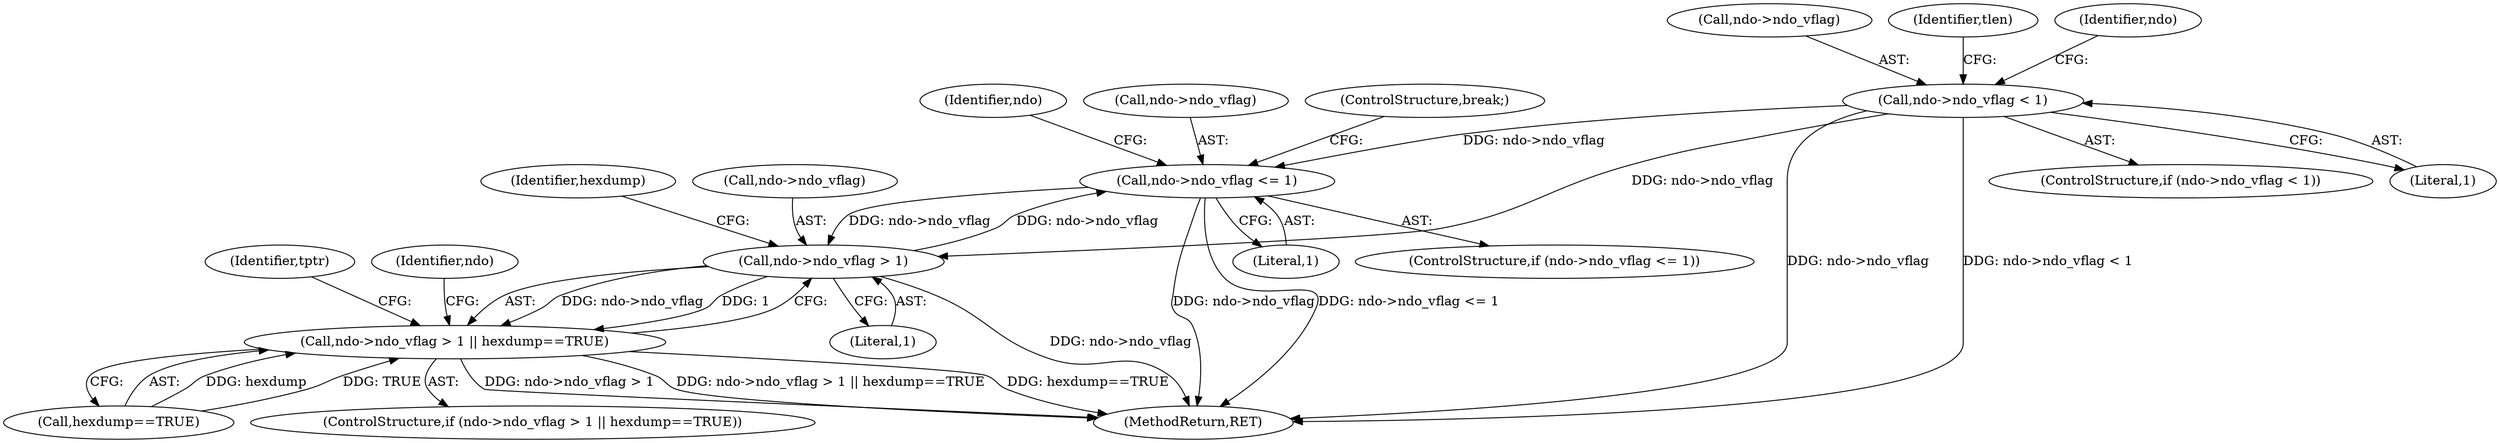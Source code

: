 digraph "0_tcpdump_a25211918f2e790c67d859d20ccf8dbb81da1598@pointer" {
"1000161" [label="(Call,ndo->ndo_vflag < 1)"];
"1001869" [label="(Call,ndo->ndo_vflag <= 1)"];
"1001882" [label="(Call,ndo->ndo_vflag > 1)"];
"1001881" [label="(Call,ndo->ndo_vflag > 1 || hexdump==TRUE)"];
"1001886" [label="(Literal,1)"];
"1000161" [label="(Call,ndo->ndo_vflag < 1)"];
"1001882" [label="(Call,ndo->ndo_vflag > 1)"];
"1001888" [label="(Identifier,hexdump)"];
"1001875" [label="(Identifier,ndo)"];
"1001913" [label="(MethodReturn,RET)"];
"1001902" [label="(Identifier,tptr)"];
"1001881" [label="(Call,ndo->ndo_vflag > 1 || hexdump==TRUE)"];
"1000162" [label="(Call,ndo->ndo_vflag)"];
"1001887" [label="(Call,hexdump==TRUE)"];
"1001869" [label="(Call,ndo->ndo_vflag <= 1)"];
"1001873" [label="(Literal,1)"];
"1001883" [label="(Call,ndo->ndo_vflag)"];
"1001870" [label="(Call,ndo->ndo_vflag)"];
"1001891" [label="(Identifier,ndo)"];
"1000189" [label="(Identifier,tlen)"];
"1001868" [label="(ControlStructure,if (ndo->ndo_vflag <= 1))"];
"1001880" [label="(ControlStructure,if (ndo->ndo_vflag > 1 || hexdump==TRUE))"];
"1000160" [label="(ControlStructure,if (ndo->ndo_vflag < 1))"];
"1001879" [label="(ControlStructure,break;)"];
"1000169" [label="(Identifier,ndo)"];
"1000165" [label="(Literal,1)"];
"1000161" -> "1000160"  [label="AST: "];
"1000161" -> "1000165"  [label="CFG: "];
"1000162" -> "1000161"  [label="AST: "];
"1000165" -> "1000161"  [label="AST: "];
"1000169" -> "1000161"  [label="CFG: "];
"1000189" -> "1000161"  [label="CFG: "];
"1000161" -> "1001913"  [label="DDG: ndo->ndo_vflag"];
"1000161" -> "1001913"  [label="DDG: ndo->ndo_vflag < 1"];
"1000161" -> "1001869"  [label="DDG: ndo->ndo_vflag"];
"1000161" -> "1001882"  [label="DDG: ndo->ndo_vflag"];
"1001869" -> "1001868"  [label="AST: "];
"1001869" -> "1001873"  [label="CFG: "];
"1001870" -> "1001869"  [label="AST: "];
"1001873" -> "1001869"  [label="AST: "];
"1001875" -> "1001869"  [label="CFG: "];
"1001879" -> "1001869"  [label="CFG: "];
"1001869" -> "1001913"  [label="DDG: ndo->ndo_vflag"];
"1001869" -> "1001913"  [label="DDG: ndo->ndo_vflag <= 1"];
"1001882" -> "1001869"  [label="DDG: ndo->ndo_vflag"];
"1001869" -> "1001882"  [label="DDG: ndo->ndo_vflag"];
"1001882" -> "1001881"  [label="AST: "];
"1001882" -> "1001886"  [label="CFG: "];
"1001883" -> "1001882"  [label="AST: "];
"1001886" -> "1001882"  [label="AST: "];
"1001888" -> "1001882"  [label="CFG: "];
"1001881" -> "1001882"  [label="CFG: "];
"1001882" -> "1001913"  [label="DDG: ndo->ndo_vflag"];
"1001882" -> "1001881"  [label="DDG: ndo->ndo_vflag"];
"1001882" -> "1001881"  [label="DDG: 1"];
"1001881" -> "1001880"  [label="AST: "];
"1001881" -> "1001887"  [label="CFG: "];
"1001887" -> "1001881"  [label="AST: "];
"1001891" -> "1001881"  [label="CFG: "];
"1001902" -> "1001881"  [label="CFG: "];
"1001881" -> "1001913"  [label="DDG: ndo->ndo_vflag > 1"];
"1001881" -> "1001913"  [label="DDG: ndo->ndo_vflag > 1 || hexdump==TRUE"];
"1001881" -> "1001913"  [label="DDG: hexdump==TRUE"];
"1001887" -> "1001881"  [label="DDG: hexdump"];
"1001887" -> "1001881"  [label="DDG: TRUE"];
}
